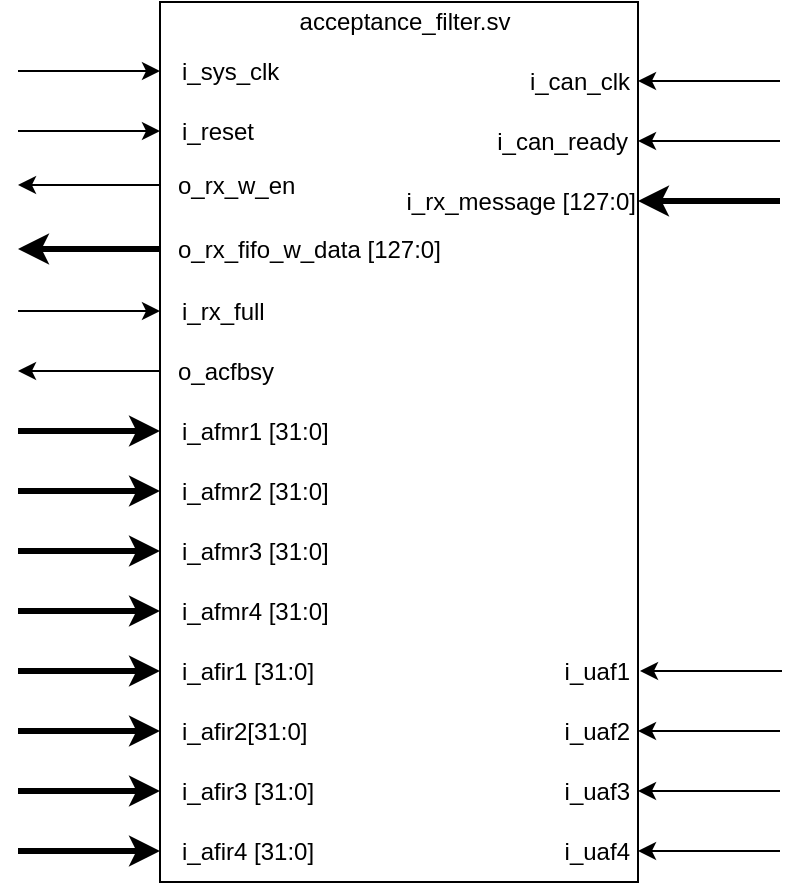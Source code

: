 <mxfile version="13.0.1" type="device"><diagram id="A-XM-EBS5bQuNEGpC1cp" name="Page-1"><mxGraphModel dx="2310" dy="762" grid="1" gridSize="10" guides="1" tooltips="1" connect="1" arrows="1" fold="1" page="1" pageScale="1" pageWidth="850" pageHeight="1100" math="0" shadow="0"><root><mxCell id="0"/><mxCell id="1" parent="0"/><mxCell id="nEvDkzjVnZ7q-GZFxjJi-11" value="" style="endArrow=classic;html=1;edgeStyle=orthogonalEdgeStyle;rounded=0;" parent="1" edge="1"><mxGeometry width="50" height="50" relative="1" as="geometry"><mxPoint x="-411" y="204.5" as="sourcePoint"/><mxPoint x="-340" y="204.5" as="targetPoint"/></mxGeometry></mxCell><mxCell id="nEvDkzjVnZ7q-GZFxjJi-12" value="" style="endArrow=classic;html=1;edgeStyle=orthogonalEdgeStyle;rounded=0;" parent="1" edge="1"><mxGeometry width="50" height="50" relative="1" as="geometry"><mxPoint x="-411" y="234.5" as="sourcePoint"/><mxPoint x="-340" y="234.5" as="targetPoint"/></mxGeometry></mxCell><mxCell id="nEvDkzjVnZ7q-GZFxjJi-13" value="" style="endArrow=classic;html=1;edgeStyle=orthogonalEdgeStyle;rounded=0;" parent="1" edge="1"><mxGeometry width="50" height="50" relative="1" as="geometry"><mxPoint x="-411" y="324.5" as="sourcePoint"/><mxPoint x="-340" y="324.5" as="targetPoint"/></mxGeometry></mxCell><mxCell id="nEvDkzjVnZ7q-GZFxjJi-14" value="" style="endArrow=none;html=1;edgeStyle=orthogonalEdgeStyle;rounded=0;startArrow=classic;startFill=1;endFill=0;strokeWidth=3;" parent="1" edge="1"><mxGeometry width="50" height="50" relative="1" as="geometry"><mxPoint x="-411" y="293.5" as="sourcePoint"/><mxPoint x="-340" y="293.5" as="targetPoint"/></mxGeometry></mxCell><mxCell id="nEvDkzjVnZ7q-GZFxjJi-15" value="" style="endArrow=none;html=1;edgeStyle=orthogonalEdgeStyle;rounded=0;startArrow=classic;startFill=1;endFill=0;" parent="1" edge="1"><mxGeometry width="50" height="50" relative="1" as="geometry"><mxPoint x="-411" y="261.5" as="sourcePoint"/><mxPoint x="-340" y="261.5" as="targetPoint"/></mxGeometry></mxCell><mxCell id="nEvDkzjVnZ7q-GZFxjJi-16" value="" style="endArrow=none;html=1;edgeStyle=orthogonalEdgeStyle;rounded=0;startArrow=classic;startFill=1;endFill=0;" parent="1" edge="1"><mxGeometry width="50" height="50" relative="1" as="geometry"><mxPoint x="-100" y="504.5" as="sourcePoint"/><mxPoint x="-29" y="504.5" as="targetPoint"/></mxGeometry></mxCell><mxCell id="nEvDkzjVnZ7q-GZFxjJi-17" value="" style="endArrow=none;html=1;edgeStyle=orthogonalEdgeStyle;rounded=0;startArrow=classic;startFill=1;endFill=0;" parent="1" edge="1"><mxGeometry width="50" height="50" relative="1" as="geometry"><mxPoint x="-101" y="239.5" as="sourcePoint"/><mxPoint x="-30" y="239.5" as="targetPoint"/></mxGeometry></mxCell><mxCell id="nEvDkzjVnZ7q-GZFxjJi-18" value="" style="endArrow=none;html=1;edgeStyle=orthogonalEdgeStyle;rounded=0;startArrow=classic;startFill=1;endFill=0;strokeWidth=3;" parent="1" edge="1"><mxGeometry width="50" height="50" relative="1" as="geometry"><mxPoint x="-101" y="269.5" as="sourcePoint"/><mxPoint x="-30" y="269.5" as="targetPoint"/></mxGeometry></mxCell><mxCell id="vQY2TbpGfN4rNbyYPZSM-12" value="" style="endArrow=classic;html=1;edgeStyle=orthogonalEdgeStyle;rounded=0;strokeWidth=3;" parent="1" edge="1"><mxGeometry width="50" height="50" relative="1" as="geometry"><mxPoint x="-411" y="384.5" as="sourcePoint"/><mxPoint x="-340" y="384.5" as="targetPoint"/></mxGeometry></mxCell><mxCell id="vQY2TbpGfN4rNbyYPZSM-13" value="" style="endArrow=classic;html=1;edgeStyle=orthogonalEdgeStyle;rounded=0;strokeWidth=3;" parent="1" edge="1"><mxGeometry width="50" height="50" relative="1" as="geometry"><mxPoint x="-411" y="414.5" as="sourcePoint"/><mxPoint x="-340" y="414.5" as="targetPoint"/></mxGeometry></mxCell><mxCell id="vQY2TbpGfN4rNbyYPZSM-14" value="" style="endArrow=classic;html=1;edgeStyle=orthogonalEdgeStyle;rounded=0;strokeWidth=3;" parent="1" edge="1"><mxGeometry width="50" height="50" relative="1" as="geometry"><mxPoint x="-411" y="444.5" as="sourcePoint"/><mxPoint x="-340" y="444.5" as="targetPoint"/></mxGeometry></mxCell><mxCell id="vQY2TbpGfN4rNbyYPZSM-15" value="" style="endArrow=classic;html=1;edgeStyle=orthogonalEdgeStyle;rounded=0;strokeWidth=3;" parent="1" edge="1"><mxGeometry width="50" height="50" relative="1" as="geometry"><mxPoint x="-411" y="474.5" as="sourcePoint"/><mxPoint x="-340" y="474.5" as="targetPoint"/></mxGeometry></mxCell><mxCell id="vQY2TbpGfN4rNbyYPZSM-16" value="" style="endArrow=classic;html=1;edgeStyle=orthogonalEdgeStyle;rounded=0;strokeWidth=3;" parent="1" edge="1"><mxGeometry width="50" height="50" relative="1" as="geometry"><mxPoint x="-411" y="504.5" as="sourcePoint"/><mxPoint x="-340" y="504.5" as="targetPoint"/></mxGeometry></mxCell><mxCell id="vQY2TbpGfN4rNbyYPZSM-17" value="" style="endArrow=classic;html=1;edgeStyle=orthogonalEdgeStyle;rounded=0;strokeWidth=3;" parent="1" edge="1"><mxGeometry width="50" height="50" relative="1" as="geometry"><mxPoint x="-411" y="534.5" as="sourcePoint"/><mxPoint x="-340" y="534.5" as="targetPoint"/></mxGeometry></mxCell><mxCell id="vQY2TbpGfN4rNbyYPZSM-18" value="" style="endArrow=classic;html=1;edgeStyle=orthogonalEdgeStyle;rounded=0;strokeWidth=3;" parent="1" edge="1"><mxGeometry width="50" height="50" relative="1" as="geometry"><mxPoint x="-411" y="564.5" as="sourcePoint"/><mxPoint x="-340" y="564.5" as="targetPoint"/></mxGeometry></mxCell><mxCell id="vQY2TbpGfN4rNbyYPZSM-19" value="" style="endArrow=classic;html=1;edgeStyle=orthogonalEdgeStyle;rounded=0;strokeWidth=3;" parent="1" edge="1"><mxGeometry width="50" height="50" relative="1" as="geometry"><mxPoint x="-411" y="594.5" as="sourcePoint"/><mxPoint x="-340" y="594.5" as="targetPoint"/></mxGeometry></mxCell><mxCell id="hLc6kNC8e9427XQEwnvU-1" value="" style="rounded=0;whiteSpace=wrap;html=1;" vertex="1" parent="1"><mxGeometry x="-340" y="170" width="239" height="440" as="geometry"/></mxCell><mxCell id="hLc6kNC8e9427XQEwnvU-2" value="acceptance_filter.sv" style="text;html=1;align=center;verticalAlign=middle;resizable=0;points=[];autosize=1;" vertex="1" parent="1"><mxGeometry x="-278" y="170" width="120" height="20" as="geometry"/></mxCell><mxCell id="hLc6kNC8e9427XQEwnvU-3" value="i_sys_clk" style="text;html=1;align=left;verticalAlign=middle;resizable=0;points=[];autosize=1;" vertex="1" parent="1"><mxGeometry x="-331" y="195" width="60" height="20" as="geometry"/></mxCell><mxCell id="hLc6kNC8e9427XQEwnvU-4" value="i_reset" style="text;html=1;align=left;verticalAlign=middle;resizable=0;points=[];autosize=1;" vertex="1" parent="1"><mxGeometry x="-331" y="225" width="50" height="20" as="geometry"/></mxCell><mxCell id="hLc6kNC8e9427XQEwnvU-5" value="i_can_clk" style="text;html=1;align=right;verticalAlign=middle;resizable=0;points=[];autosize=1;" vertex="1" parent="1"><mxGeometry x="-174" y="200" width="70" height="20" as="geometry"/></mxCell><mxCell id="hLc6kNC8e9427XQEwnvU-6" value="i_can_ready" style="text;html=1;align=right;verticalAlign=middle;resizable=0;points=[];autosize=1;" vertex="1" parent="1"><mxGeometry x="-185" y="230" width="80" height="20" as="geometry"/></mxCell><mxCell id="hLc6kNC8e9427XQEwnvU-7" value="i_rx_message [127:0]" style="text;html=1;align=right;verticalAlign=middle;resizable=0;points=[];autosize=1;" vertex="1" parent="1"><mxGeometry x="-231.5" y="260" width="130" height="20" as="geometry"/></mxCell><mxCell id="hLc6kNC8e9427XQEwnvU-8" value="i_rx_full" style="text;html=1;align=left;verticalAlign=middle;resizable=0;points=[];autosize=1;" vertex="1" parent="1"><mxGeometry x="-331" y="315" width="60" height="20" as="geometry"/></mxCell><mxCell id="hLc6kNC8e9427XQEwnvU-9" value="o_rx_fifo_w_data [127:0]" style="text;html=1;align=left;verticalAlign=middle;resizable=0;points=[];autosize=1;" vertex="1" parent="1"><mxGeometry x="-333" y="284" width="150" height="20" as="geometry"/></mxCell><mxCell id="hLc6kNC8e9427XQEwnvU-10" value="o_rx_w_en" style="text;html=1;align=left;verticalAlign=middle;resizable=0;points=[];autosize=1;" vertex="1" parent="1"><mxGeometry x="-333" y="252" width="70" height="20" as="geometry"/></mxCell><mxCell id="hLc6kNC8e9427XQEwnvU-11" value="i_afmr1 [31:0]" style="text;html=1;align=left;verticalAlign=middle;resizable=0;points=[];autosize=1;" vertex="1" parent="1"><mxGeometry x="-331" y="375" width="90" height="20" as="geometry"/></mxCell><mxCell id="hLc6kNC8e9427XQEwnvU-12" value="i_afmr2 [31:0]" style="text;html=1;align=left;verticalAlign=middle;resizable=0;points=[];autosize=1;" vertex="1" parent="1"><mxGeometry x="-331" y="405" width="90" height="20" as="geometry"/></mxCell><mxCell id="hLc6kNC8e9427XQEwnvU-13" value="i_afmr3 [31:0]" style="text;html=1;align=left;verticalAlign=middle;resizable=0;points=[];autosize=1;" vertex="1" parent="1"><mxGeometry x="-331" y="435" width="90" height="20" as="geometry"/></mxCell><mxCell id="hLc6kNC8e9427XQEwnvU-14" value="i_afmr4 [31:0]" style="text;html=1;align=left;verticalAlign=middle;resizable=0;points=[];autosize=1;" vertex="1" parent="1"><mxGeometry x="-331" y="465" width="90" height="20" as="geometry"/></mxCell><mxCell id="hLc6kNC8e9427XQEwnvU-15" value="i_afir1 [31:0]" style="text;html=1;align=left;verticalAlign=middle;resizable=0;points=[];autosize=1;" vertex="1" parent="1"><mxGeometry x="-331" y="495" width="80" height="20" as="geometry"/></mxCell><mxCell id="hLc6kNC8e9427XQEwnvU-16" value="i_afir2[31:0]" style="text;html=1;align=left;verticalAlign=middle;resizable=0;points=[];autosize=1;" vertex="1" parent="1"><mxGeometry x="-331" y="525" width="80" height="20" as="geometry"/></mxCell><mxCell id="hLc6kNC8e9427XQEwnvU-17" value="i_afir3 [31:0]" style="text;html=1;align=left;verticalAlign=middle;resizable=0;points=[];autosize=1;" vertex="1" parent="1"><mxGeometry x="-331" y="555" width="80" height="20" as="geometry"/></mxCell><mxCell id="hLc6kNC8e9427XQEwnvU-18" value="i_afir4 [31:0]" style="text;html=1;align=left;verticalAlign=middle;resizable=0;points=[];autosize=1;" vertex="1" parent="1"><mxGeometry x="-331" y="585" width="80" height="20" as="geometry"/></mxCell><mxCell id="hLc6kNC8e9427XQEwnvU-19" value="i_uaf4" style="text;html=1;align=right;verticalAlign=middle;resizable=0;points=[];autosize=1;" vertex="1" parent="1"><mxGeometry x="-154" y="585" width="50" height="20" as="geometry"/></mxCell><mxCell id="hLc6kNC8e9427XQEwnvU-20" value="i_uaf3" style="text;html=1;align=right;verticalAlign=middle;resizable=0;points=[];autosize=1;" vertex="1" parent="1"><mxGeometry x="-154" y="555" width="50" height="20" as="geometry"/></mxCell><mxCell id="hLc6kNC8e9427XQEwnvU-21" value="i_uaf2" style="text;html=1;align=right;verticalAlign=middle;resizable=0;points=[];autosize=1;" vertex="1" parent="1"><mxGeometry x="-154" y="525" width="50" height="20" as="geometry"/></mxCell><mxCell id="hLc6kNC8e9427XQEwnvU-22" value="i_uaf1" style="text;html=1;align=right;verticalAlign=middle;resizable=0;points=[];autosize=1;" vertex="1" parent="1"><mxGeometry x="-154" y="495" width="50" height="20" as="geometry"/></mxCell><mxCell id="hLc6kNC8e9427XQEwnvU-23" value="o_acfbsy" style="text;html=1;align=left;verticalAlign=middle;resizable=0;points=[];autosize=1;" vertex="1" parent="1"><mxGeometry x="-333" y="345" width="60" height="20" as="geometry"/></mxCell><mxCell id="hLc6kNC8e9427XQEwnvU-24" value="" style="endArrow=none;html=1;edgeStyle=orthogonalEdgeStyle;rounded=0;startArrow=classic;startFill=1;endFill=0;" edge="1" parent="1"><mxGeometry width="50" height="50" relative="1" as="geometry"><mxPoint x="-101" y="209.5" as="sourcePoint"/><mxPoint x="-30" y="209.5" as="targetPoint"/></mxGeometry></mxCell><mxCell id="hLc6kNC8e9427XQEwnvU-25" value="" style="endArrow=none;html=1;edgeStyle=orthogonalEdgeStyle;rounded=0;startArrow=classic;startFill=1;endFill=0;" edge="1" parent="1"><mxGeometry width="50" height="50" relative="1" as="geometry"><mxPoint x="-101" y="534.5" as="sourcePoint"/><mxPoint x="-30" y="534.5" as="targetPoint"/></mxGeometry></mxCell><mxCell id="hLc6kNC8e9427XQEwnvU-26" value="" style="endArrow=none;html=1;edgeStyle=orthogonalEdgeStyle;rounded=0;startArrow=classic;startFill=1;endFill=0;" edge="1" parent="1"><mxGeometry width="50" height="50" relative="1" as="geometry"><mxPoint x="-101" y="564.5" as="sourcePoint"/><mxPoint x="-30" y="564.5" as="targetPoint"/></mxGeometry></mxCell><mxCell id="hLc6kNC8e9427XQEwnvU-27" value="" style="endArrow=none;html=1;edgeStyle=orthogonalEdgeStyle;rounded=0;startArrow=classic;startFill=1;endFill=0;" edge="1" parent="1"><mxGeometry width="50" height="50" relative="1" as="geometry"><mxPoint x="-101" y="594.5" as="sourcePoint"/><mxPoint x="-30" y="594.5" as="targetPoint"/></mxGeometry></mxCell><mxCell id="hLc6kNC8e9427XQEwnvU-28" value="" style="endArrow=none;html=1;edgeStyle=orthogonalEdgeStyle;rounded=0;startArrow=classic;startFill=1;endFill=0;" edge="1" parent="1"><mxGeometry width="50" height="50" relative="1" as="geometry"><mxPoint x="-411" y="354.5" as="sourcePoint"/><mxPoint x="-340" y="354.5" as="targetPoint"/></mxGeometry></mxCell></root></mxGraphModel></diagram></mxfile>